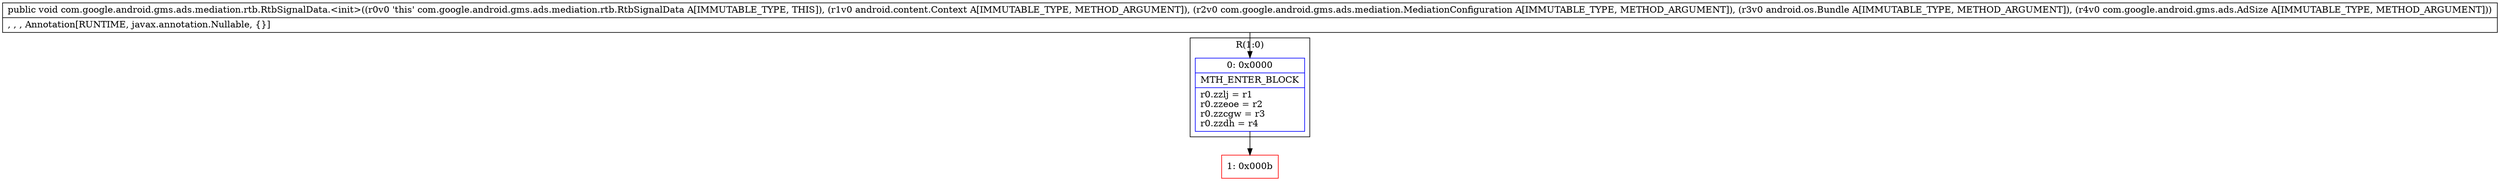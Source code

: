 digraph "CFG forcom.google.android.gms.ads.mediation.rtb.RtbSignalData.\<init\>(Landroid\/content\/Context;Lcom\/google\/android\/gms\/ads\/mediation\/MediationConfiguration;Landroid\/os\/Bundle;Lcom\/google\/android\/gms\/ads\/AdSize;)V" {
subgraph cluster_Region_667803071 {
label = "R(1:0)";
node [shape=record,color=blue];
Node_0 [shape=record,label="{0\:\ 0x0000|MTH_ENTER_BLOCK\l|r0.zzlj = r1\lr0.zzeoe = r2\lr0.zzcgw = r3\lr0.zzdh = r4\l}"];
}
Node_1 [shape=record,color=red,label="{1\:\ 0x000b}"];
MethodNode[shape=record,label="{public void com.google.android.gms.ads.mediation.rtb.RtbSignalData.\<init\>((r0v0 'this' com.google.android.gms.ads.mediation.rtb.RtbSignalData A[IMMUTABLE_TYPE, THIS]), (r1v0 android.content.Context A[IMMUTABLE_TYPE, METHOD_ARGUMENT]), (r2v0 com.google.android.gms.ads.mediation.MediationConfiguration A[IMMUTABLE_TYPE, METHOD_ARGUMENT]), (r3v0 android.os.Bundle A[IMMUTABLE_TYPE, METHOD_ARGUMENT]), (r4v0 com.google.android.gms.ads.AdSize A[IMMUTABLE_TYPE, METHOD_ARGUMENT]))  | , , , Annotation[RUNTIME, javax.annotation.Nullable, \{\}]\l}"];
MethodNode -> Node_0;
Node_0 -> Node_1;
}

